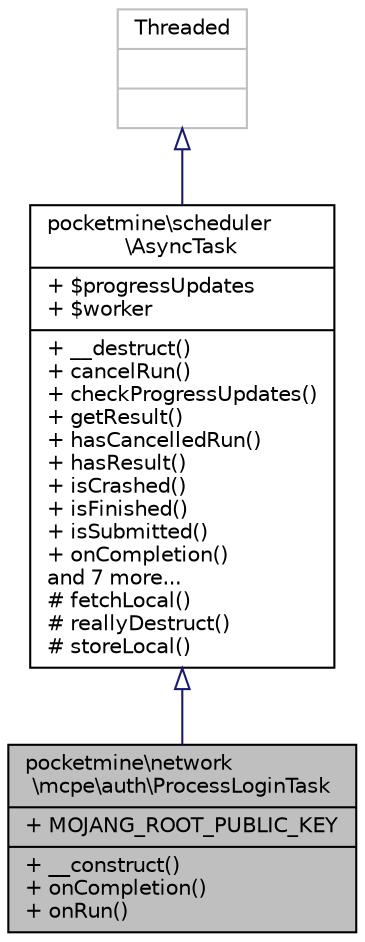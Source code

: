 digraph "pocketmine\network\mcpe\auth\ProcessLoginTask"
{
 // INTERACTIVE_SVG=YES
 // LATEX_PDF_SIZE
  edge [fontname="Helvetica",fontsize="10",labelfontname="Helvetica",labelfontsize="10"];
  node [fontname="Helvetica",fontsize="10",shape=record];
  Node1 [label="{pocketmine\\network\l\\mcpe\\auth\\ProcessLoginTask\n|+ MOJANG_ROOT_PUBLIC_KEY\l|+ __construct()\l+ onCompletion()\l+ onRun()\l}",height=0.2,width=0.4,color="black", fillcolor="grey75", style="filled", fontcolor="black",tooltip=" "];
  Node2 -> Node1 [dir="back",color="midnightblue",fontsize="10",style="solid",arrowtail="onormal",fontname="Helvetica"];
  Node2 [label="{pocketmine\\scheduler\l\\AsyncTask\n|+ $progressUpdates\l+ $worker\l|+ __destruct()\l+ cancelRun()\l+ checkProgressUpdates()\l+ getResult()\l+ hasCancelledRun()\l+ hasResult()\l+ isCrashed()\l+ isFinished()\l+ isSubmitted()\l+ onCompletion()\land 7 more...\l# fetchLocal()\l# reallyDestruct()\l# storeLocal()\l}",height=0.2,width=0.4,color="black", fillcolor="white", style="filled",URL="$df/dfa/classpocketmine_1_1scheduler_1_1_async_task.html",tooltip=" "];
  Node3 -> Node2 [dir="back",color="midnightblue",fontsize="10",style="solid",arrowtail="onormal",fontname="Helvetica"];
  Node3 [label="{Threaded\n||}",height=0.2,width=0.4,color="grey75", fillcolor="white", style="filled",tooltip=" "];
}
